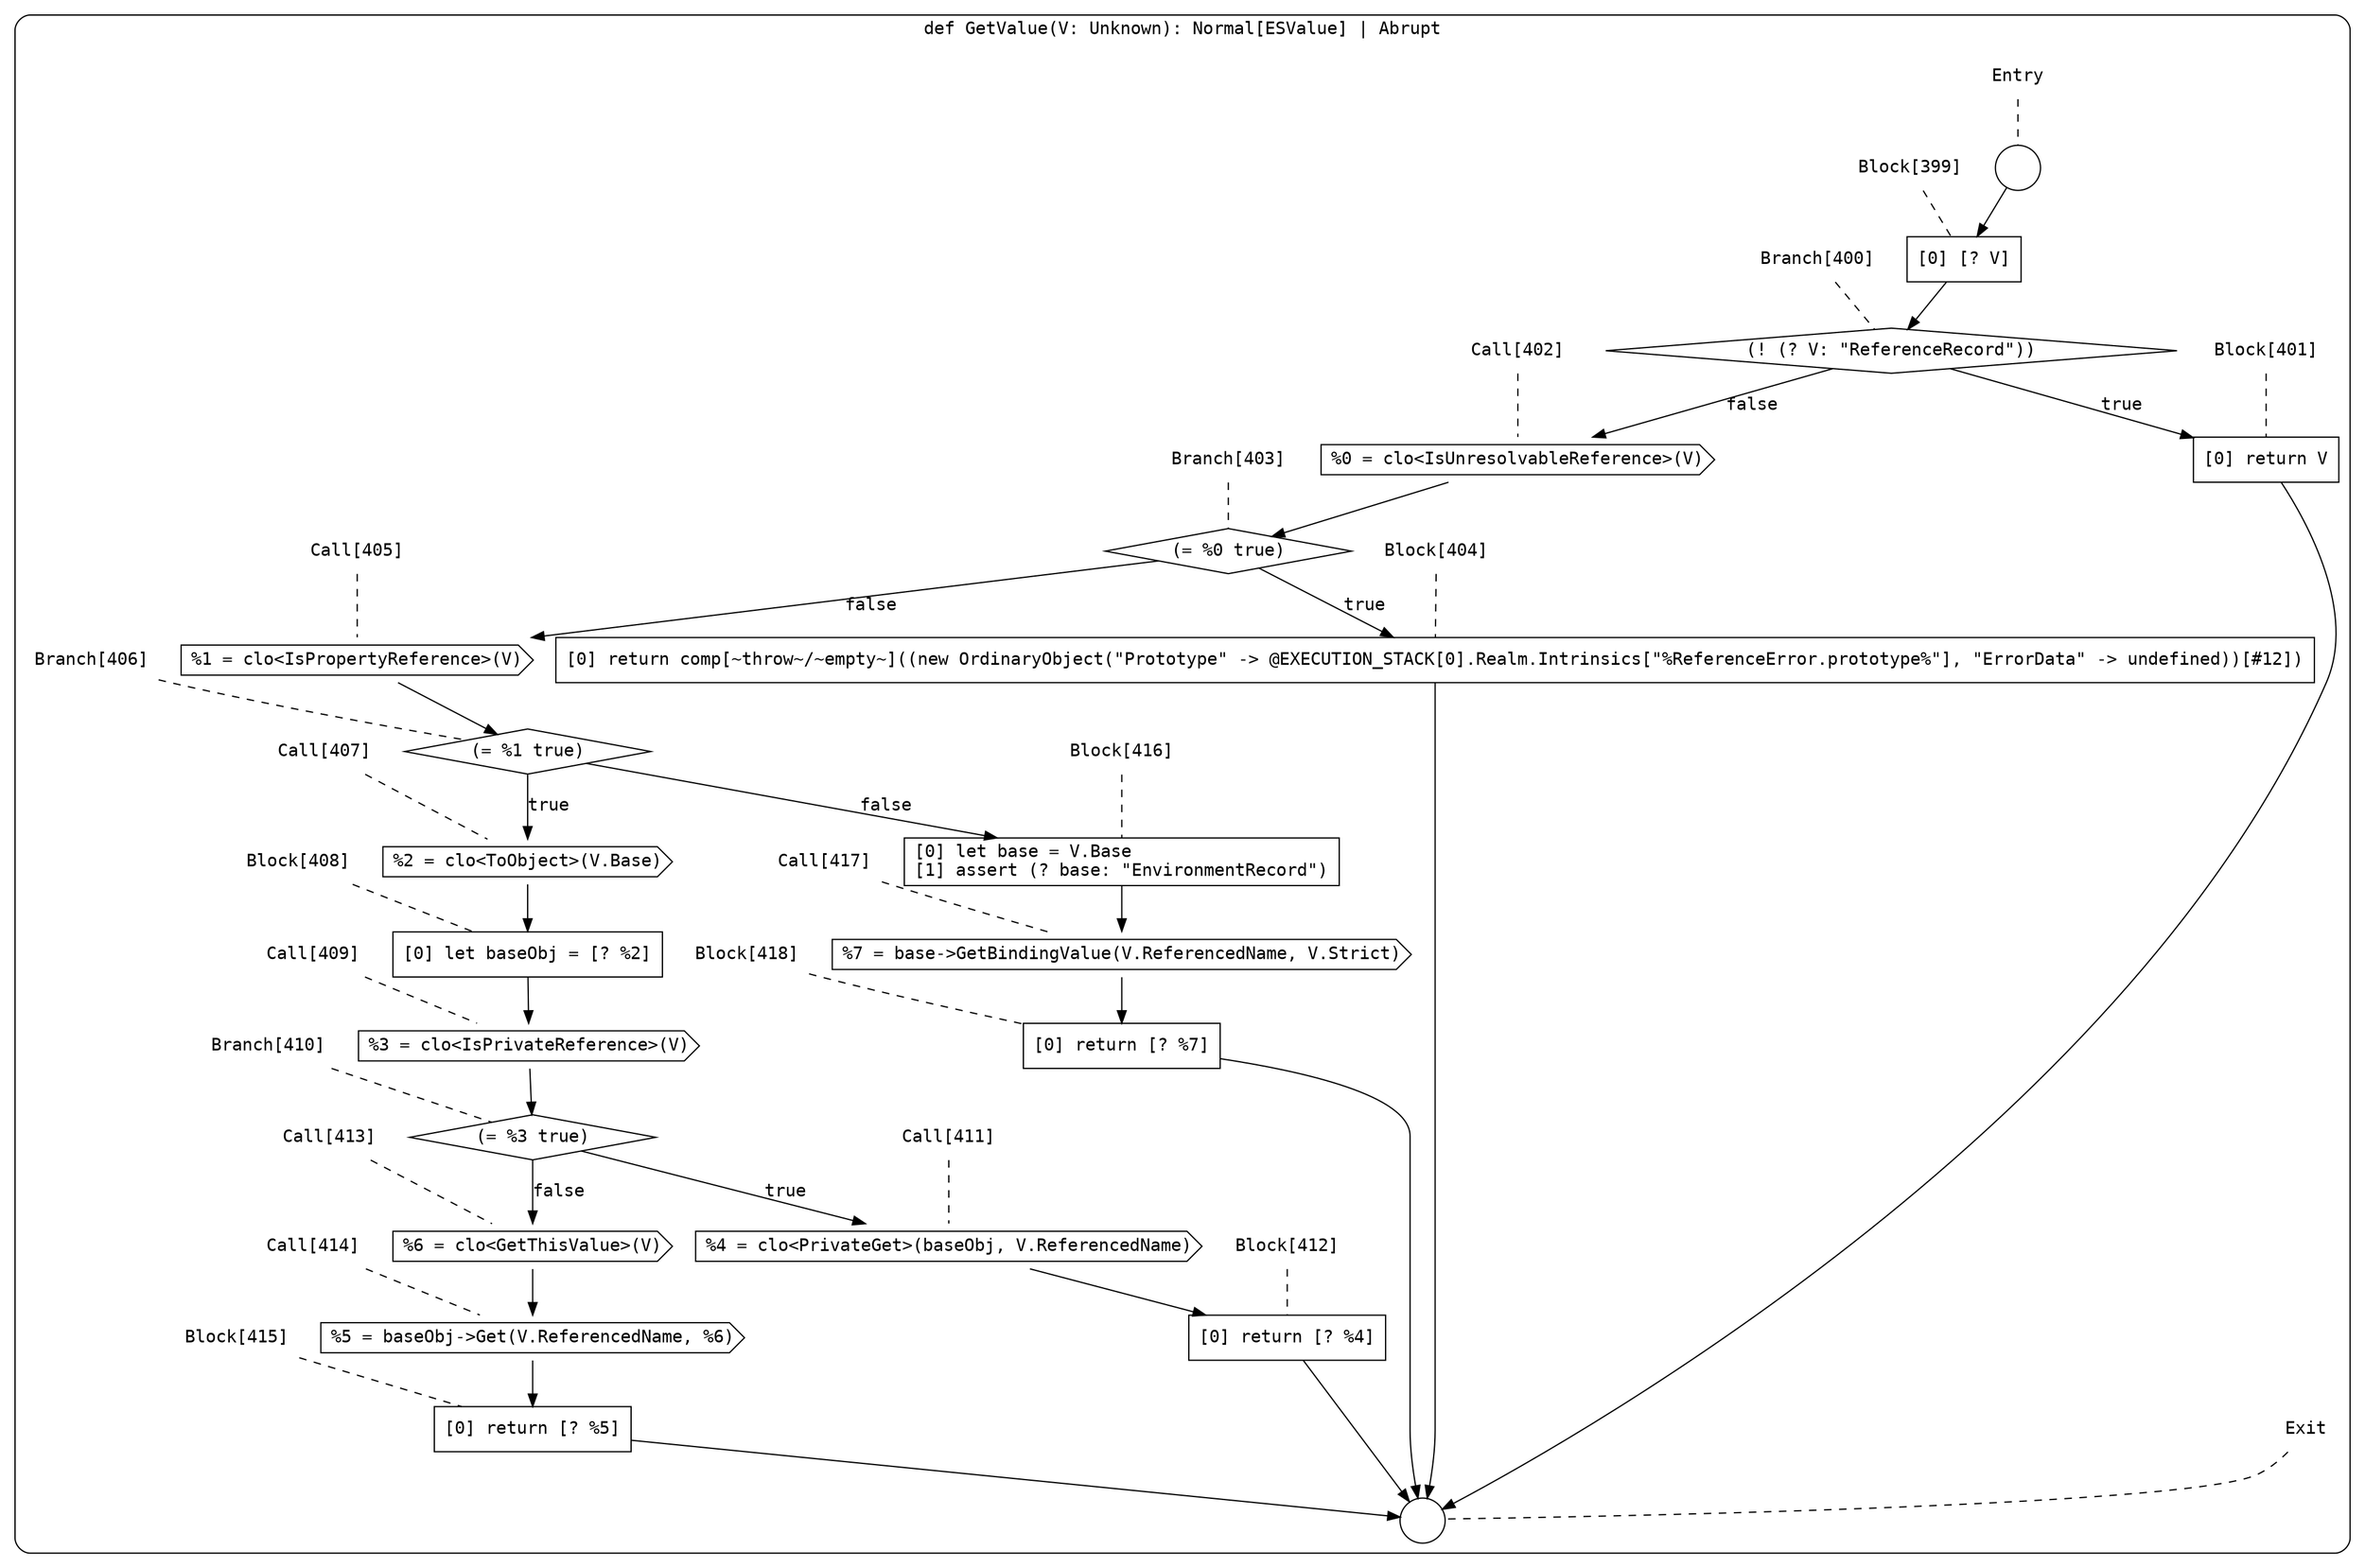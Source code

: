 digraph {
  graph [fontname = "Consolas"]
  node [fontname = "Consolas"]
  edge [fontname = "Consolas"]
  subgraph cluster62 {
    label = "def GetValue(V: Unknown): Normal[ESValue] | Abrupt"
    style = rounded
    cluster62_entry_name [shape=none, label=<<font color="black">Entry</font>>]
    cluster62_entry_name -> cluster62_entry [arrowhead=none, color="black", style=dashed]
    cluster62_entry [shape=circle label=" " color="black" fillcolor="white" style=filled]
    cluster62_entry -> node399 [color="black"]
    cluster62_exit_name [shape=none, label=<<font color="black">Exit</font>>]
    cluster62_exit_name -> cluster62_exit [arrowhead=none, color="black", style=dashed]
    cluster62_exit [shape=circle label=" " color="black" fillcolor="white" style=filled]
    node399_name [shape=none, label=<<font color="black">Block[399]</font>>]
    node399_name -> node399 [arrowhead=none, color="black", style=dashed]
    node399 [shape=box, label=<<font color="black">[0] [? V]<BR ALIGN="LEFT"/></font>> color="black" fillcolor="white", style=filled]
    node399 -> node400 [color="black"]
    node400_name [shape=none, label=<<font color="black">Branch[400]</font>>]
    node400_name -> node400 [arrowhead=none, color="black", style=dashed]
    node400 [shape=diamond, label=<<font color="black">(! (? V: &quot;ReferenceRecord&quot;))</font>> color="black" fillcolor="white", style=filled]
    node400 -> node401 [label=<<font color="black">true</font>> color="black"]
    node400 -> node402 [label=<<font color="black">false</font>> color="black"]
    node401_name [shape=none, label=<<font color="black">Block[401]</font>>]
    node401_name -> node401 [arrowhead=none, color="black", style=dashed]
    node401 [shape=box, label=<<font color="black">[0] return V<BR ALIGN="LEFT"/></font>> color="black" fillcolor="white", style=filled]
    node401 -> cluster62_exit [color="black"]
    node402_name [shape=none, label=<<font color="black">Call[402]</font>>]
    node402_name -> node402 [arrowhead=none, color="black", style=dashed]
    node402 [shape=cds, label=<<font color="black">%0 = clo&lt;IsUnresolvableReference&gt;(V)</font>> color="black" fillcolor="white", style=filled]
    node402 -> node403 [color="black"]
    node403_name [shape=none, label=<<font color="black">Branch[403]</font>>]
    node403_name -> node403 [arrowhead=none, color="black", style=dashed]
    node403 [shape=diamond, label=<<font color="black">(= %0 true)</font>> color="black" fillcolor="white", style=filled]
    node403 -> node404 [label=<<font color="black">true</font>> color="black"]
    node403 -> node405 [label=<<font color="black">false</font>> color="black"]
    node404_name [shape=none, label=<<font color="black">Block[404]</font>>]
    node404_name -> node404 [arrowhead=none, color="black", style=dashed]
    node404 [shape=box, label=<<font color="black">[0] return comp[~throw~/~empty~]((new OrdinaryObject(&quot;Prototype&quot; -&gt; @EXECUTION_STACK[0].Realm.Intrinsics[&quot;%ReferenceError.prototype%&quot;], &quot;ErrorData&quot; -&gt; undefined))[#12])<BR ALIGN="LEFT"/></font>> color="black" fillcolor="white", style=filled]
    node404 -> cluster62_exit [color="black"]
    node405_name [shape=none, label=<<font color="black">Call[405]</font>>]
    node405_name -> node405 [arrowhead=none, color="black", style=dashed]
    node405 [shape=cds, label=<<font color="black">%1 = clo&lt;IsPropertyReference&gt;(V)</font>> color="black" fillcolor="white", style=filled]
    node405 -> node406 [color="black"]
    node406_name [shape=none, label=<<font color="black">Branch[406]</font>>]
    node406_name -> node406 [arrowhead=none, color="black", style=dashed]
    node406 [shape=diamond, label=<<font color="black">(= %1 true)</font>> color="black" fillcolor="white", style=filled]
    node406 -> node407 [label=<<font color="black">true</font>> color="black"]
    node406 -> node416 [label=<<font color="black">false</font>> color="black"]
    node407_name [shape=none, label=<<font color="black">Call[407]</font>>]
    node407_name -> node407 [arrowhead=none, color="black", style=dashed]
    node407 [shape=cds, label=<<font color="black">%2 = clo&lt;ToObject&gt;(V.Base)</font>> color="black" fillcolor="white", style=filled]
    node407 -> node408 [color="black"]
    node416_name [shape=none, label=<<font color="black">Block[416]</font>>]
    node416_name -> node416 [arrowhead=none, color="black", style=dashed]
    node416 [shape=box, label=<<font color="black">[0] let base = V.Base<BR ALIGN="LEFT"/>[1] assert (? base: &quot;EnvironmentRecord&quot;)<BR ALIGN="LEFT"/></font>> color="black" fillcolor="white", style=filled]
    node416 -> node417 [color="black"]
    node408_name [shape=none, label=<<font color="black">Block[408]</font>>]
    node408_name -> node408 [arrowhead=none, color="black", style=dashed]
    node408 [shape=box, label=<<font color="black">[0] let baseObj = [? %2]<BR ALIGN="LEFT"/></font>> color="black" fillcolor="white", style=filled]
    node408 -> node409 [color="black"]
    node417_name [shape=none, label=<<font color="black">Call[417]</font>>]
    node417_name -> node417 [arrowhead=none, color="black", style=dashed]
    node417 [shape=cds, label=<<font color="black">%7 = base-&gt;GetBindingValue(V.ReferencedName, V.Strict)</font>> color="black" fillcolor="white", style=filled]
    node417 -> node418 [color="black"]
    node409_name [shape=none, label=<<font color="black">Call[409]</font>>]
    node409_name -> node409 [arrowhead=none, color="black", style=dashed]
    node409 [shape=cds, label=<<font color="black">%3 = clo&lt;IsPrivateReference&gt;(V)</font>> color="black" fillcolor="white", style=filled]
    node409 -> node410 [color="black"]
    node418_name [shape=none, label=<<font color="black">Block[418]</font>>]
    node418_name -> node418 [arrowhead=none, color="black", style=dashed]
    node418 [shape=box, label=<<font color="black">[0] return [? %7]<BR ALIGN="LEFT"/></font>> color="black" fillcolor="white", style=filled]
    node418 -> cluster62_exit [color="black"]
    node410_name [shape=none, label=<<font color="black">Branch[410]</font>>]
    node410_name -> node410 [arrowhead=none, color="black", style=dashed]
    node410 [shape=diamond, label=<<font color="black">(= %3 true)</font>> color="black" fillcolor="white", style=filled]
    node410 -> node411 [label=<<font color="black">true</font>> color="black"]
    node410 -> node413 [label=<<font color="black">false</font>> color="black"]
    node411_name [shape=none, label=<<font color="black">Call[411]</font>>]
    node411_name -> node411 [arrowhead=none, color="black", style=dashed]
    node411 [shape=cds, label=<<font color="black">%4 = clo&lt;PrivateGet&gt;(baseObj, V.ReferencedName)</font>> color="black" fillcolor="white", style=filled]
    node411 -> node412 [color="black"]
    node413_name [shape=none, label=<<font color="black">Call[413]</font>>]
    node413_name -> node413 [arrowhead=none, color="black", style=dashed]
    node413 [shape=cds, label=<<font color="black">%6 = clo&lt;GetThisValue&gt;(V)</font>> color="black" fillcolor="white", style=filled]
    node413 -> node414 [color="black"]
    node412_name [shape=none, label=<<font color="black">Block[412]</font>>]
    node412_name -> node412 [arrowhead=none, color="black", style=dashed]
    node412 [shape=box, label=<<font color="black">[0] return [? %4]<BR ALIGN="LEFT"/></font>> color="black" fillcolor="white", style=filled]
    node412 -> cluster62_exit [color="black"]
    node414_name [shape=none, label=<<font color="black">Call[414]</font>>]
    node414_name -> node414 [arrowhead=none, color="black", style=dashed]
    node414 [shape=cds, label=<<font color="black">%5 = baseObj-&gt;Get(V.ReferencedName, %6)</font>> color="black" fillcolor="white", style=filled]
    node414 -> node415 [color="black"]
    node415_name [shape=none, label=<<font color="black">Block[415]</font>>]
    node415_name -> node415 [arrowhead=none, color="black", style=dashed]
    node415 [shape=box, label=<<font color="black">[0] return [? %5]<BR ALIGN="LEFT"/></font>> color="black" fillcolor="white", style=filled]
    node415 -> cluster62_exit [color="black"]
  }
}